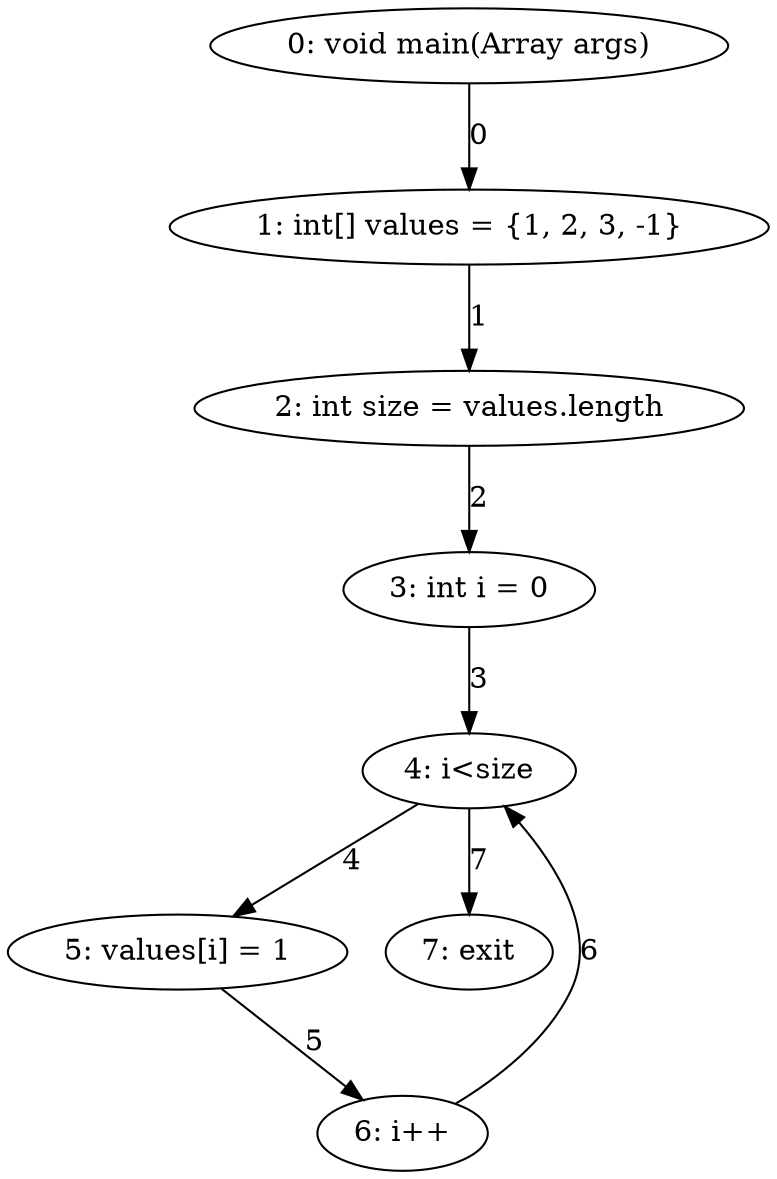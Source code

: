digraph G {
  1 [ label="0: void main(Array args)" ];
  2 [ label="1: int[] values = {1, 2, 3, -1}" ];
  3 [ label="2: int size = values.length" ];
  4 [ label="3: int i = 0" ];
  5 [ label="4: i<size" ];
  6 [ label="5: values[i] = 1" ];
  7 [ label="6: i++" ];
  8 [ label="7: exit" ];
  1 -> 2 [ label="0" ];
  2 -> 3 [ label="1" ];
  3 -> 4 [ label="2" ];
  4 -> 5 [ label="3" ];
  5 -> 6 [ label="4" ];
  6 -> 7 [ label="5" ];
  7 -> 5 [ label="6" ];
  5 -> 8 [ label="7" ];
}
